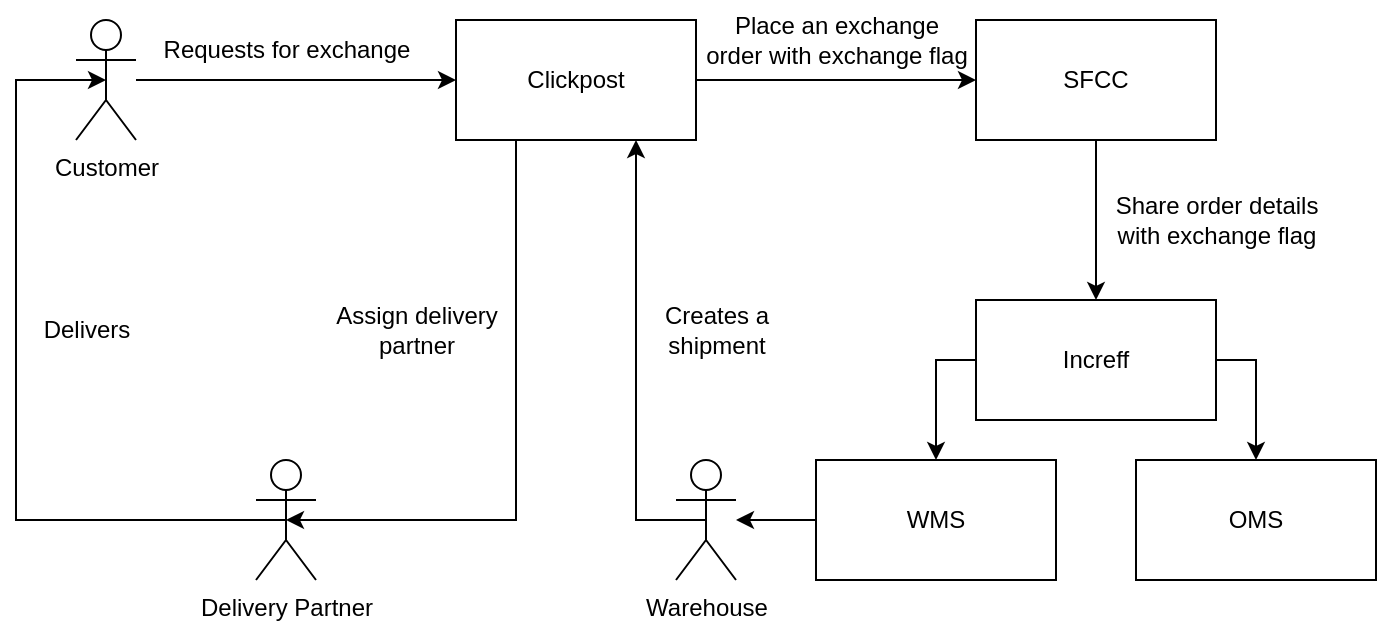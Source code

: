 <mxfile version="21.7.5" type="github">
  <diagram id="C5RBs43oDa-KdzZeNtuy" name="Page-1">
    <mxGraphModel dx="794" dy="471" grid="1" gridSize="10" guides="1" tooltips="1" connect="1" arrows="1" fold="1" page="1" pageScale="1" pageWidth="827" pageHeight="1169" math="0" shadow="0">
      <root>
        <mxCell id="WIyWlLk6GJQsqaUBKTNV-0" />
        <mxCell id="WIyWlLk6GJQsqaUBKTNV-1" parent="WIyWlLk6GJQsqaUBKTNV-0" />
        <mxCell id="C4yKu6d96TQ9oOMbCk4U-14" style="edgeStyle=orthogonalEdgeStyle;rounded=0;orthogonalLoop=1;jettySize=auto;html=1;exitX=0.5;exitY=1;exitDx=0;exitDy=0;" edge="1" parent="WIyWlLk6GJQsqaUBKTNV-1" source="C4yKu6d96TQ9oOMbCk4U-0" target="C4yKu6d96TQ9oOMbCk4U-2">
          <mxGeometry relative="1" as="geometry" />
        </mxCell>
        <mxCell id="C4yKu6d96TQ9oOMbCk4U-0" value="SFCC" style="rounded=0;whiteSpace=wrap;html=1;" vertex="1" parent="WIyWlLk6GJQsqaUBKTNV-1">
          <mxGeometry x="500" y="100" width="120" height="60" as="geometry" />
        </mxCell>
        <mxCell id="C4yKu6d96TQ9oOMbCk4U-18" style="edgeStyle=orthogonalEdgeStyle;rounded=0;orthogonalLoop=1;jettySize=auto;html=1;exitX=1;exitY=0.5;exitDx=0;exitDy=0;" edge="1" parent="WIyWlLk6GJQsqaUBKTNV-1" source="C4yKu6d96TQ9oOMbCk4U-2" target="C4yKu6d96TQ9oOMbCk4U-17">
          <mxGeometry relative="1" as="geometry" />
        </mxCell>
        <mxCell id="C4yKu6d96TQ9oOMbCk4U-19" style="edgeStyle=orthogonalEdgeStyle;rounded=0;orthogonalLoop=1;jettySize=auto;html=1;exitX=0;exitY=0.5;exitDx=0;exitDy=0;" edge="1" parent="WIyWlLk6GJQsqaUBKTNV-1" source="C4yKu6d96TQ9oOMbCk4U-2" target="C4yKu6d96TQ9oOMbCk4U-16">
          <mxGeometry relative="1" as="geometry" />
        </mxCell>
        <mxCell id="C4yKu6d96TQ9oOMbCk4U-2" value="Increff" style="rounded=0;whiteSpace=wrap;html=1;" vertex="1" parent="WIyWlLk6GJQsqaUBKTNV-1">
          <mxGeometry x="500" y="240" width="120" height="60" as="geometry" />
        </mxCell>
        <mxCell id="C4yKu6d96TQ9oOMbCk4U-12" style="edgeStyle=orthogonalEdgeStyle;rounded=0;orthogonalLoop=1;jettySize=auto;html=1;entryX=0;entryY=0.5;entryDx=0;entryDy=0;" edge="1" parent="WIyWlLk6GJQsqaUBKTNV-1" source="C4yKu6d96TQ9oOMbCk4U-3" target="C4yKu6d96TQ9oOMbCk4U-0">
          <mxGeometry relative="1" as="geometry" />
        </mxCell>
        <mxCell id="C4yKu6d96TQ9oOMbCk4U-27" style="edgeStyle=orthogonalEdgeStyle;rounded=0;orthogonalLoop=1;jettySize=auto;html=1;exitX=0.25;exitY=1;exitDx=0;exitDy=0;entryX=0.5;entryY=0.5;entryDx=0;entryDy=0;entryPerimeter=0;" edge="1" parent="WIyWlLk6GJQsqaUBKTNV-1" source="C4yKu6d96TQ9oOMbCk4U-3" target="C4yKu6d96TQ9oOMbCk4U-26">
          <mxGeometry relative="1" as="geometry">
            <Array as="points">
              <mxPoint x="270" y="350" />
            </Array>
          </mxGeometry>
        </mxCell>
        <mxCell id="C4yKu6d96TQ9oOMbCk4U-3" value="Clickpost" style="rounded=0;whiteSpace=wrap;html=1;" vertex="1" parent="WIyWlLk6GJQsqaUBKTNV-1">
          <mxGeometry x="240" y="100" width="120" height="60" as="geometry" />
        </mxCell>
        <mxCell id="C4yKu6d96TQ9oOMbCk4U-10" style="edgeStyle=orthogonalEdgeStyle;rounded=0;orthogonalLoop=1;jettySize=auto;html=1;entryX=0;entryY=0.5;entryDx=0;entryDy=0;" edge="1" parent="WIyWlLk6GJQsqaUBKTNV-1" source="C4yKu6d96TQ9oOMbCk4U-6" target="C4yKu6d96TQ9oOMbCk4U-3">
          <mxGeometry relative="1" as="geometry" />
        </mxCell>
        <mxCell id="C4yKu6d96TQ9oOMbCk4U-6" value="Customer" style="shape=umlActor;verticalLabelPosition=bottom;verticalAlign=top;html=1;outlineConnect=0;" vertex="1" parent="WIyWlLk6GJQsqaUBKTNV-1">
          <mxGeometry x="50" y="100" width="30" height="60" as="geometry" />
        </mxCell>
        <mxCell id="C4yKu6d96TQ9oOMbCk4U-11" value="Requests for exchange" style="text;html=1;align=center;verticalAlign=middle;resizable=0;points=[];autosize=1;strokeColor=none;fillColor=none;" vertex="1" parent="WIyWlLk6GJQsqaUBKTNV-1">
          <mxGeometry x="80" y="100" width="150" height="30" as="geometry" />
        </mxCell>
        <mxCell id="C4yKu6d96TQ9oOMbCk4U-13" value="Place an exchange&lt;br&gt;order with exchange flag" style="text;html=1;align=center;verticalAlign=middle;resizable=0;points=[];autosize=1;strokeColor=none;fillColor=none;" vertex="1" parent="WIyWlLk6GJQsqaUBKTNV-1">
          <mxGeometry x="355" y="90" width="150" height="40" as="geometry" />
        </mxCell>
        <mxCell id="C4yKu6d96TQ9oOMbCk4U-15" value="Share order details&lt;br&gt;with exchange flag" style="text;html=1;align=center;verticalAlign=middle;resizable=0;points=[];autosize=1;strokeColor=none;fillColor=none;" vertex="1" parent="WIyWlLk6GJQsqaUBKTNV-1">
          <mxGeometry x="560" y="180" width="120" height="40" as="geometry" />
        </mxCell>
        <mxCell id="C4yKu6d96TQ9oOMbCk4U-22" style="edgeStyle=orthogonalEdgeStyle;rounded=0;orthogonalLoop=1;jettySize=auto;html=1;exitX=0;exitY=0.5;exitDx=0;exitDy=0;" edge="1" parent="WIyWlLk6GJQsqaUBKTNV-1" source="C4yKu6d96TQ9oOMbCk4U-16" target="C4yKu6d96TQ9oOMbCk4U-21">
          <mxGeometry relative="1" as="geometry" />
        </mxCell>
        <mxCell id="C4yKu6d96TQ9oOMbCk4U-16" value="WMS" style="rounded=0;whiteSpace=wrap;html=1;" vertex="1" parent="WIyWlLk6GJQsqaUBKTNV-1">
          <mxGeometry x="420" y="320" width="120" height="60" as="geometry" />
        </mxCell>
        <mxCell id="C4yKu6d96TQ9oOMbCk4U-17" value="OMS" style="rounded=0;whiteSpace=wrap;html=1;" vertex="1" parent="WIyWlLk6GJQsqaUBKTNV-1">
          <mxGeometry x="580" y="320" width="120" height="60" as="geometry" />
        </mxCell>
        <mxCell id="C4yKu6d96TQ9oOMbCk4U-24" style="edgeStyle=orthogonalEdgeStyle;rounded=0;orthogonalLoop=1;jettySize=auto;html=1;entryX=0.75;entryY=1;entryDx=0;entryDy=0;exitX=0.5;exitY=0.5;exitDx=0;exitDy=0;exitPerimeter=0;" edge="1" parent="WIyWlLk6GJQsqaUBKTNV-1" source="C4yKu6d96TQ9oOMbCk4U-21" target="C4yKu6d96TQ9oOMbCk4U-3">
          <mxGeometry relative="1" as="geometry">
            <Array as="points">
              <mxPoint x="330" y="350" />
            </Array>
          </mxGeometry>
        </mxCell>
        <mxCell id="C4yKu6d96TQ9oOMbCk4U-21" value="Warehouse" style="shape=umlActor;verticalLabelPosition=bottom;verticalAlign=top;html=1;outlineConnect=0;" vertex="1" parent="WIyWlLk6GJQsqaUBKTNV-1">
          <mxGeometry x="350" y="320" width="30" height="60" as="geometry" />
        </mxCell>
        <mxCell id="C4yKu6d96TQ9oOMbCk4U-25" value="Creates a&lt;br&gt;shipment" style="text;html=1;align=center;verticalAlign=middle;resizable=0;points=[];autosize=1;strokeColor=none;fillColor=none;" vertex="1" parent="WIyWlLk6GJQsqaUBKTNV-1">
          <mxGeometry x="330" y="235" width="80" height="40" as="geometry" />
        </mxCell>
        <mxCell id="C4yKu6d96TQ9oOMbCk4U-29" style="edgeStyle=orthogonalEdgeStyle;rounded=0;orthogonalLoop=1;jettySize=auto;html=1;exitX=0.5;exitY=0.5;exitDx=0;exitDy=0;exitPerimeter=0;entryX=0.5;entryY=0.5;entryDx=0;entryDy=0;entryPerimeter=0;" edge="1" parent="WIyWlLk6GJQsqaUBKTNV-1" source="C4yKu6d96TQ9oOMbCk4U-26" target="C4yKu6d96TQ9oOMbCk4U-6">
          <mxGeometry relative="1" as="geometry">
            <Array as="points">
              <mxPoint x="20" y="350" />
              <mxPoint x="20" y="130" />
            </Array>
          </mxGeometry>
        </mxCell>
        <mxCell id="C4yKu6d96TQ9oOMbCk4U-26" value="Delivery Partner" style="shape=umlActor;verticalLabelPosition=bottom;verticalAlign=top;html=1;outlineConnect=0;" vertex="1" parent="WIyWlLk6GJQsqaUBKTNV-1">
          <mxGeometry x="140" y="320" width="30" height="60" as="geometry" />
        </mxCell>
        <mxCell id="C4yKu6d96TQ9oOMbCk4U-28" value="Assign delivery&lt;br&gt;partner" style="text;html=1;align=center;verticalAlign=middle;resizable=0;points=[];autosize=1;strokeColor=none;fillColor=none;" vertex="1" parent="WIyWlLk6GJQsqaUBKTNV-1">
          <mxGeometry x="170" y="235" width="100" height="40" as="geometry" />
        </mxCell>
        <mxCell id="C4yKu6d96TQ9oOMbCk4U-30" value="Delivers" style="text;html=1;align=center;verticalAlign=middle;resizable=0;points=[];autosize=1;strokeColor=none;fillColor=none;" vertex="1" parent="WIyWlLk6GJQsqaUBKTNV-1">
          <mxGeometry x="20" y="240" width="70" height="30" as="geometry" />
        </mxCell>
      </root>
    </mxGraphModel>
  </diagram>
</mxfile>
